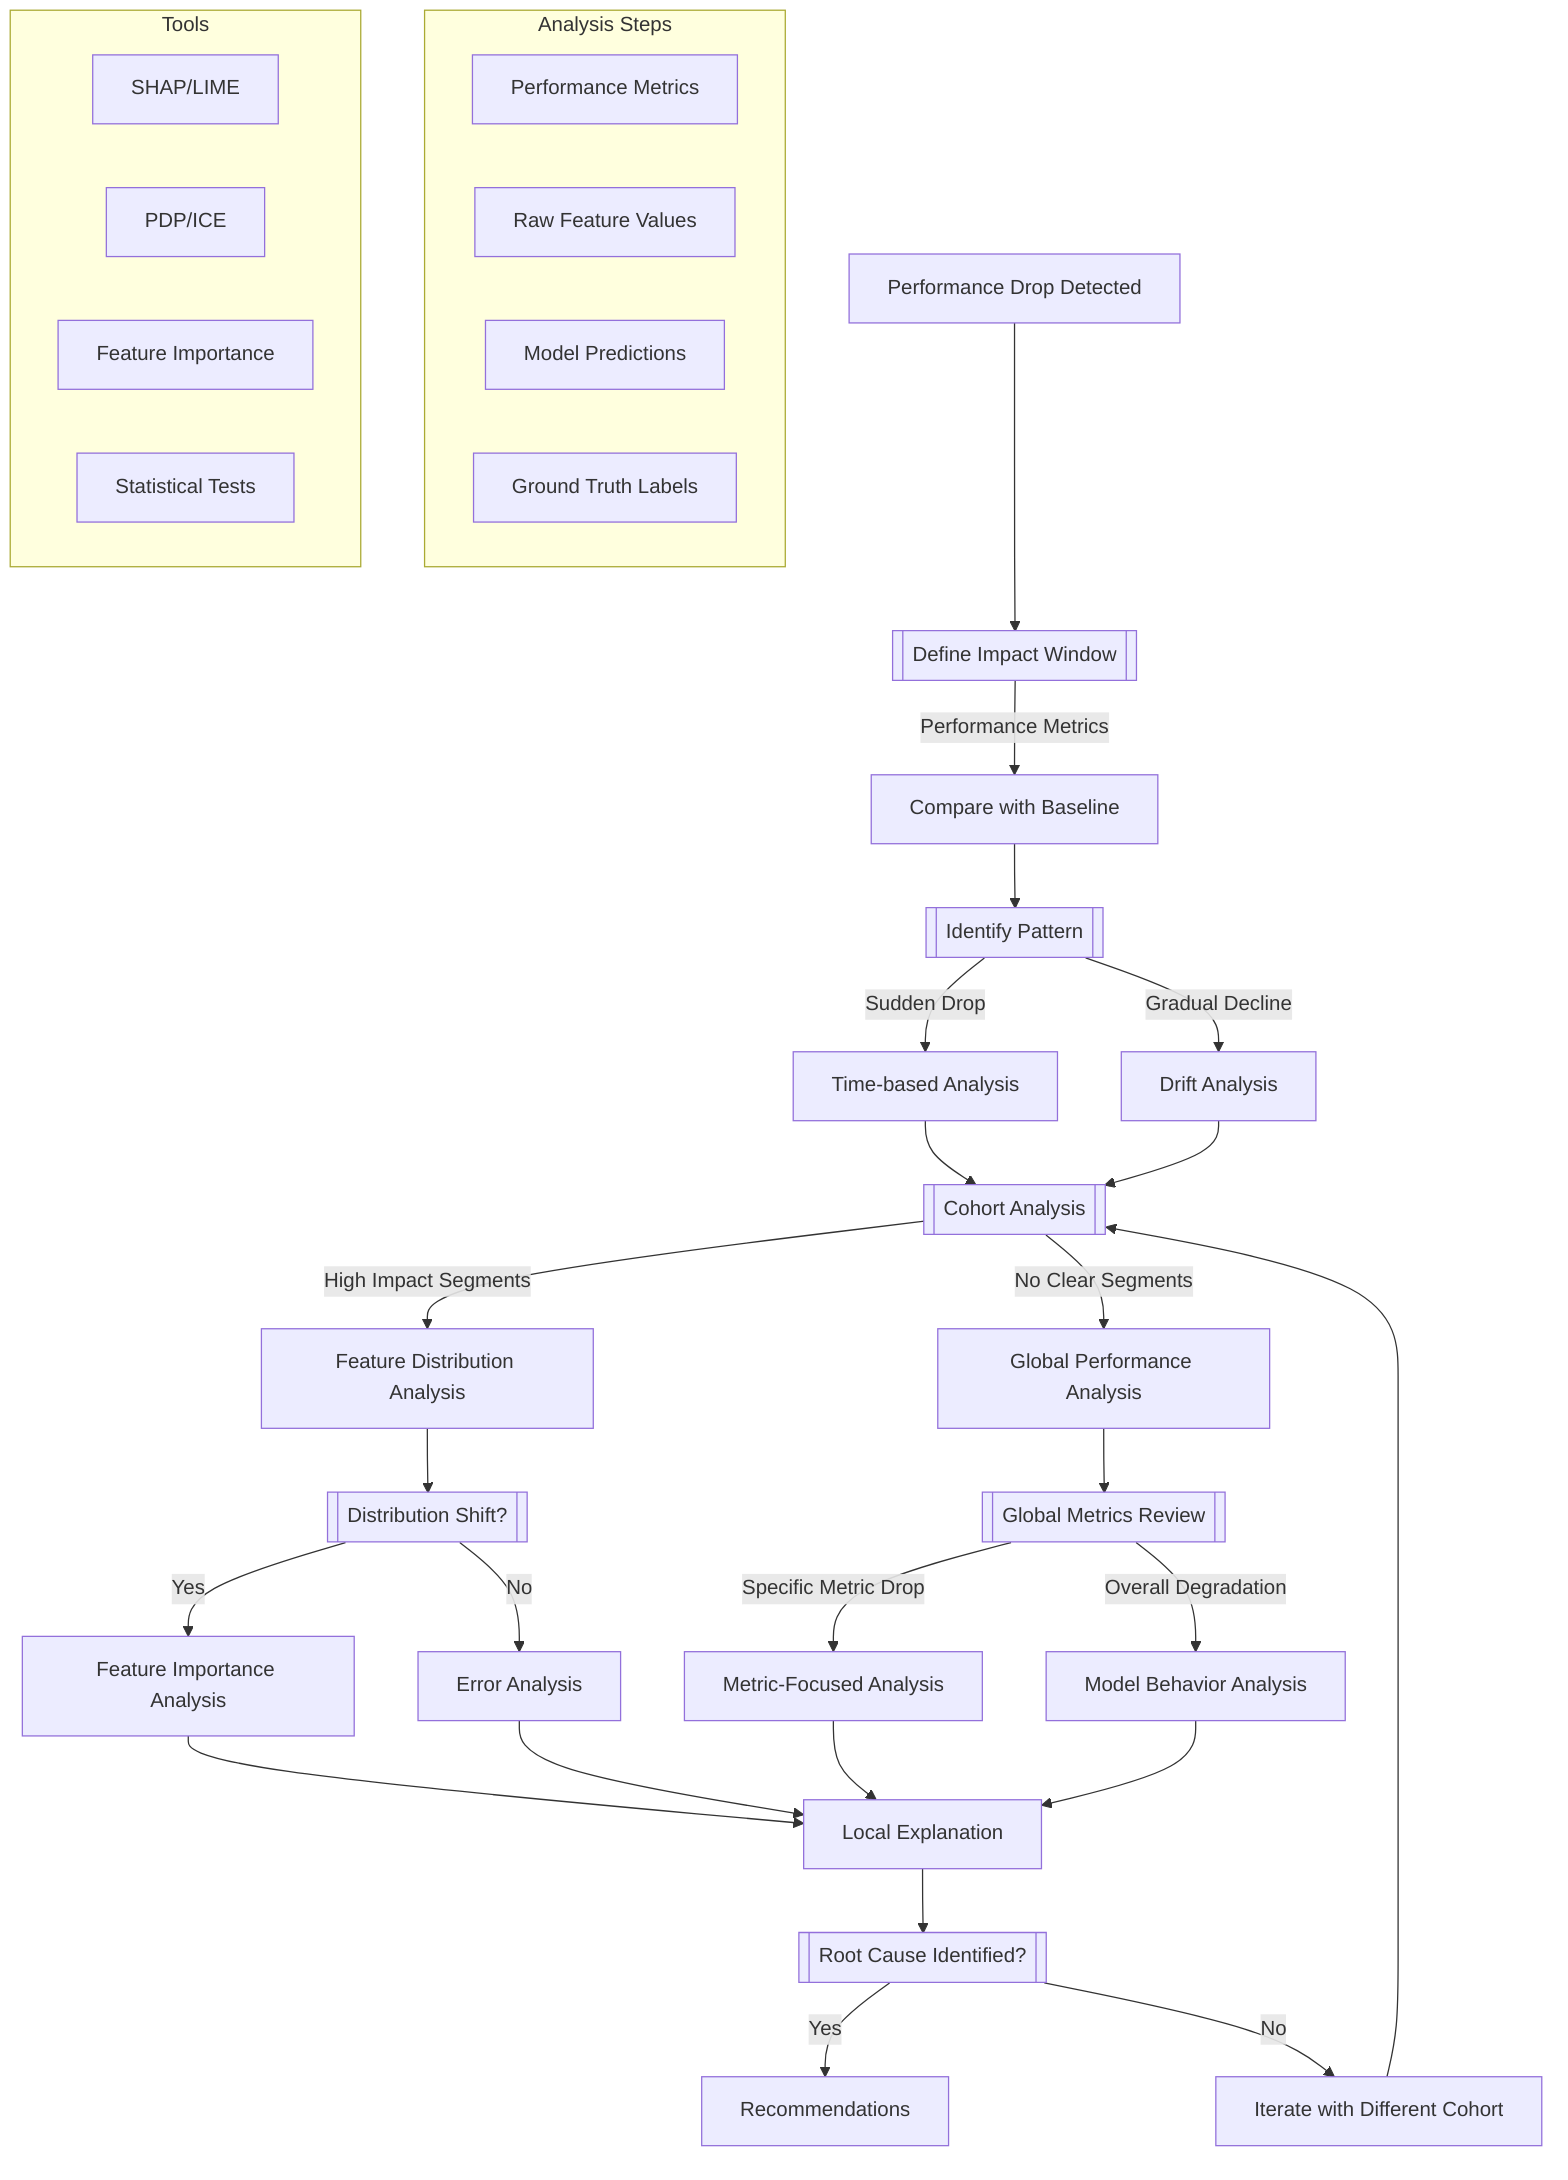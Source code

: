 graph TD
    A[Performance Drop Detected] --> B[[Define Impact Window]]
    B -->|Performance Metrics| C[Compare with Baseline]
    
    C --> D[[Identify Pattern]]
    D -->|Sudden Drop| E[Time-based Analysis]
    D -->|Gradual Decline| F[Drift Analysis]
    
    E --> G[[Cohort Analysis]]
    F --> G
    
    G -->|High Impact Segments| H[Feature Distribution Analysis]
    G -->|No Clear Segments| I[Global Performance Analysis]
    
    H --> J[[Distribution Shift?]]
    J -->|Yes| K[Feature Importance Analysis]
    J -->|No| L[Error Analysis]
    
    I --> M[[Global Metrics Review]]
    M -->|Specific Metric Drop| N[Metric-Focused Analysis]
    M -->|Overall Degradation| O[Model Behavior Analysis]
    
    K --> P[Local Explanation]
    L --> P
    N --> P
    O --> P
    
    P --> Q[[Root Cause Identified?]]
    Q -->|Yes| R[Recommendations]
    Q -->|No| S[Iterate with Different Cohort]
    S --> G

    subgraph Analysis Steps
        T[Performance Metrics]
        U[Raw Feature Values]
        V[Model Predictions]
        W[Ground Truth Labels]
    end

    subgraph Tools
        X[SHAP/LIME]
        Y[PDP/ICE]
        Z[Feature Importance]
        AA[Statistical Tests]
    end